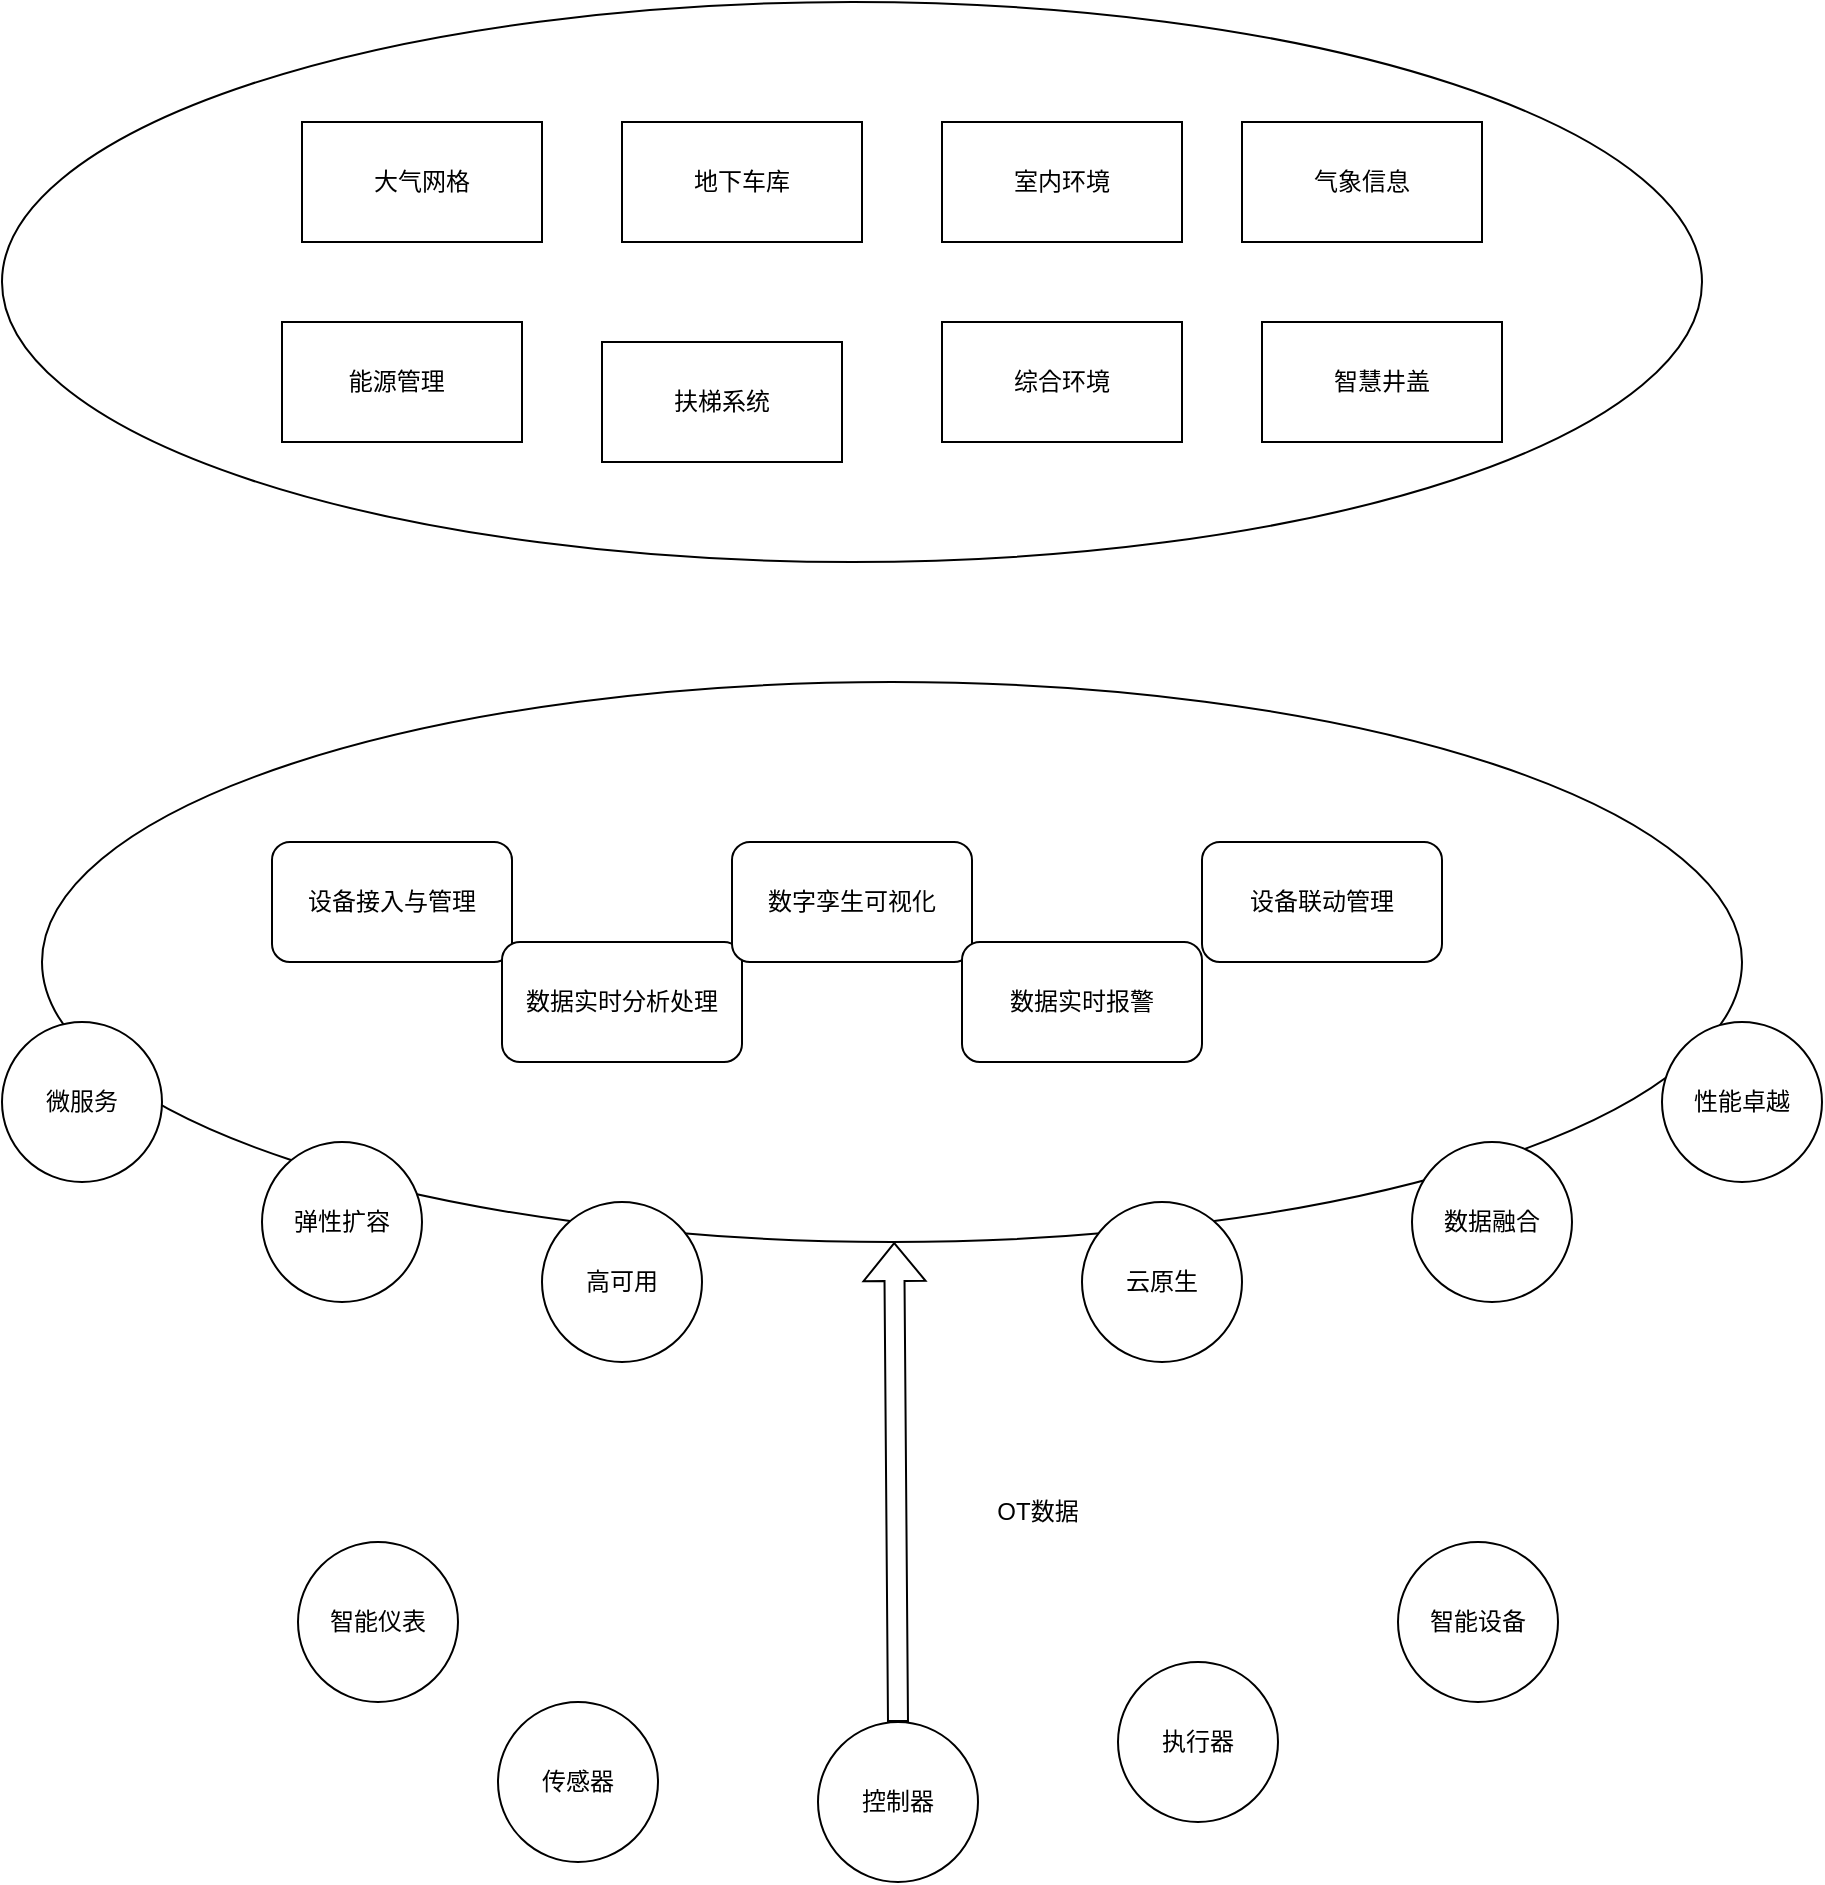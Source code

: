 <mxfile version="21.8.0" type="github" pages="2">
  <diagram name="第 1 页" id="m4n6hDYsiDirdl6bRJB4">
    <mxGraphModel dx="3007" dy="1836" grid="1" gridSize="10" guides="1" tooltips="1" connect="0" arrows="1" fold="1" page="0" pageScale="1" pageWidth="827" pageHeight="1169" math="0" shadow="0">
      <root>
        <mxCell id="0" />
        <mxCell id="1" parent="0" />
        <mxCell id="A2RylT53l24fVbUSSpzr-11" value="" style="ellipse;whiteSpace=wrap;html=1;" vertex="1" parent="1">
          <mxGeometry x="-110" y="320" width="850" height="280" as="geometry" />
        </mxCell>
        <mxCell id="A2RylT53l24fVbUSSpzr-12" value="传感器" style="ellipse;whiteSpace=wrap;html=1;aspect=fixed;" vertex="1" parent="1">
          <mxGeometry x="118" y="830" width="80" height="80" as="geometry" />
        </mxCell>
        <mxCell id="A2RylT53l24fVbUSSpzr-13" value="智能仪表" style="ellipse;whiteSpace=wrap;html=1;aspect=fixed;" vertex="1" parent="1">
          <mxGeometry x="18" y="750" width="80" height="80" as="geometry" />
        </mxCell>
        <mxCell id="A2RylT53l24fVbUSSpzr-14" value="智能设备" style="ellipse;whiteSpace=wrap;html=1;aspect=fixed;" vertex="1" parent="1">
          <mxGeometry x="568" y="750" width="80" height="80" as="geometry" />
        </mxCell>
        <mxCell id="9fvfTQMUhs5BRGIVsg79-3" style="edgeStyle=none;shape=flexArrow;rounded=0;orthogonalLoop=1;jettySize=auto;html=1;exitX=0.5;exitY=0;exitDx=0;exitDy=0;" edge="1" parent="1" source="A2RylT53l24fVbUSSpzr-15" target="A2RylT53l24fVbUSSpzr-11">
          <mxGeometry relative="1" as="geometry" />
        </mxCell>
        <mxCell id="A2RylT53l24fVbUSSpzr-15" value="控制器" style="ellipse;whiteSpace=wrap;html=1;aspect=fixed;" vertex="1" parent="1">
          <mxGeometry x="278" y="840" width="80" height="80" as="geometry" />
        </mxCell>
        <mxCell id="A2RylT53l24fVbUSSpzr-16" value="执行器" style="ellipse;whiteSpace=wrap;html=1;aspect=fixed;" vertex="1" parent="1">
          <mxGeometry x="428" y="810" width="80" height="80" as="geometry" />
        </mxCell>
        <mxCell id="A2RylT53l24fVbUSSpzr-18" value="设备接入与管理" style="rounded=1;whiteSpace=wrap;html=1;" vertex="1" parent="1">
          <mxGeometry x="5" y="400" width="120" height="60" as="geometry" />
        </mxCell>
        <mxCell id="A2RylT53l24fVbUSSpzr-19" value="数据实时分析处理" style="rounded=1;whiteSpace=wrap;html=1;" vertex="1" parent="1">
          <mxGeometry x="120" y="450" width="120" height="60" as="geometry" />
        </mxCell>
        <mxCell id="A2RylT53l24fVbUSSpzr-20" value="数字孪生可视化" style="rounded=1;whiteSpace=wrap;html=1;" vertex="1" parent="1">
          <mxGeometry x="235" y="400" width="120" height="60" as="geometry" />
        </mxCell>
        <mxCell id="tzziDudDFbOAvPlbdZH2-1" value="微服务" style="ellipse;whiteSpace=wrap;html=1;aspect=fixed;" vertex="1" parent="1">
          <mxGeometry x="-130" y="490" width="80" height="80" as="geometry" />
        </mxCell>
        <mxCell id="tzziDudDFbOAvPlbdZH2-2" value="弹性扩容" style="ellipse;whiteSpace=wrap;html=1;aspect=fixed;" vertex="1" parent="1">
          <mxGeometry y="550" width="80" height="80" as="geometry" />
        </mxCell>
        <mxCell id="tzziDudDFbOAvPlbdZH2-3" value="高可用" style="ellipse;whiteSpace=wrap;html=1;aspect=fixed;" vertex="1" parent="1">
          <mxGeometry x="140" y="580" width="80" height="80" as="geometry" />
        </mxCell>
        <mxCell id="9fvfTQMUhs5BRGIVsg79-1" value="云原生" style="ellipse;whiteSpace=wrap;html=1;aspect=fixed;" vertex="1" parent="1">
          <mxGeometry x="410" y="580" width="80" height="80" as="geometry" />
        </mxCell>
        <mxCell id="9fvfTQMUhs5BRGIVsg79-4" value="OT数据" style="text;html=1;strokeColor=none;fillColor=none;align=center;verticalAlign=middle;whiteSpace=wrap;rounded=0;" vertex="1" parent="1">
          <mxGeometry x="358" y="720" width="60" height="30" as="geometry" />
        </mxCell>
        <mxCell id="yXAIQGuGqbTr4wLGrfCE-1" value="数据实时报警" style="rounded=1;whiteSpace=wrap;html=1;" vertex="1" parent="1">
          <mxGeometry x="350" y="450" width="120" height="60" as="geometry" />
        </mxCell>
        <mxCell id="f41eiya6HIp1YsTFvvdj-1" value="设备联动管理" style="rounded=1;whiteSpace=wrap;html=1;" vertex="1" parent="1">
          <mxGeometry x="470" y="400" width="120" height="60" as="geometry" />
        </mxCell>
        <mxCell id="nyZTaArL1QzKfZiclIyR-1" value="数据融合" style="ellipse;whiteSpace=wrap;html=1;aspect=fixed;" vertex="1" parent="1">
          <mxGeometry x="575" y="550" width="80" height="80" as="geometry" />
        </mxCell>
        <mxCell id="nyZTaArL1QzKfZiclIyR-2" value="性能卓越" style="ellipse;whiteSpace=wrap;html=1;aspect=fixed;" vertex="1" parent="1">
          <mxGeometry x="700" y="490" width="80" height="80" as="geometry" />
        </mxCell>
        <mxCell id="A2RylT53l24fVbUSSpzr-9" value="" style="ellipse;whiteSpace=wrap;html=1;" vertex="1" parent="1">
          <mxGeometry x="-130" y="-20" width="850" height="280" as="geometry" />
        </mxCell>
        <mxCell id="A2RylT53l24fVbUSSpzr-1" value="大气网格" style="rounded=0;whiteSpace=wrap;html=1;" vertex="1" parent="1">
          <mxGeometry x="20" y="40" width="120" height="60" as="geometry" />
        </mxCell>
        <mxCell id="A2RylT53l24fVbUSSpzr-2" value="能源管理&lt;span style=&quot;white-space: pre;&quot;&gt;&#x9;&lt;/span&gt;" style="rounded=0;whiteSpace=wrap;html=1;" vertex="1" parent="1">
          <mxGeometry x="10" y="140" width="120" height="60" as="geometry" />
        </mxCell>
        <mxCell id="A2RylT53l24fVbUSSpzr-3" value="地下车库" style="rounded=0;whiteSpace=wrap;html=1;" vertex="1" parent="1">
          <mxGeometry x="180" y="40" width="120" height="60" as="geometry" />
        </mxCell>
        <mxCell id="A2RylT53l24fVbUSSpzr-4" value="扶梯系统" style="rounded=0;whiteSpace=wrap;html=1;" vertex="1" parent="1">
          <mxGeometry x="170" y="150" width="120" height="60" as="geometry" />
        </mxCell>
        <mxCell id="A2RylT53l24fVbUSSpzr-5" value="综合环境" style="rounded=0;whiteSpace=wrap;html=1;" vertex="1" parent="1">
          <mxGeometry x="340" y="140" width="120" height="60" as="geometry" />
        </mxCell>
        <mxCell id="A2RylT53l24fVbUSSpzr-6" value="室内环境" style="rounded=0;whiteSpace=wrap;html=1;" vertex="1" parent="1">
          <mxGeometry x="340" y="40" width="120" height="60" as="geometry" />
        </mxCell>
        <mxCell id="A2RylT53l24fVbUSSpzr-7" value="气象信息" style="rounded=0;whiteSpace=wrap;html=1;" vertex="1" parent="1">
          <mxGeometry x="490" y="40" width="120" height="60" as="geometry" />
        </mxCell>
        <mxCell id="A2RylT53l24fVbUSSpzr-8" value="智慧井盖" style="rounded=0;whiteSpace=wrap;html=1;" vertex="1" parent="1">
          <mxGeometry x="500" y="140" width="120" height="60" as="geometry" />
        </mxCell>
      </root>
    </mxGraphModel>
  </diagram>
  <diagram id="pRVTCiDznoJP4SaoYn0O" name="第 2 页">
    <mxGraphModel dx="2234" dy="1190" grid="1" gridSize="10" guides="1" tooltips="1" connect="1" arrows="1" fold="1" page="0" pageScale="1" pageWidth="827" pageHeight="1169" background="none" math="0" shadow="0">
      <root>
        <mxCell id="0" />
        <mxCell id="1" parent="0" />
        <mxCell id="f5ulscrtCfo3O-M_z-IR-1" value="" style="rounded=0;whiteSpace=wrap;html=1;" vertex="1" parent="1">
          <mxGeometry x="-440" y="-160" width="1220" height="690" as="geometry" />
        </mxCell>
        <mxCell id="f5ulscrtCfo3O-M_z-IR-2" value="" style="rounded=0;whiteSpace=wrap;html=1;" vertex="1" parent="1">
          <mxGeometry x="-440" y="-160" width="1220" height="80" as="geometry" />
        </mxCell>
        <mxCell id="f5ulscrtCfo3O-M_z-IR-3" value="解决方案" style="rounded=0;whiteSpace=wrap;html=1;" vertex="1" parent="1">
          <mxGeometry x="-440" y="-160" width="120" height="80" as="geometry" />
        </mxCell>
        <mxCell id="f5ulscrtCfo3O-M_z-IR-5" value="气象信息" style="ellipse;shape=cloud;whiteSpace=wrap;html=1;" vertex="1" parent="1">
          <mxGeometry x="-290" y="-165" width="120" height="80" as="geometry" />
        </mxCell>
        <mxCell id="HFZHDvBWf78-072OfC1B-1" value="地下车库" style="ellipse;shape=cloud;whiteSpace=wrap;html=1;" vertex="1" parent="1">
          <mxGeometry x="-140" y="-165" width="120" height="80" as="geometry" />
        </mxCell>
        <mxCell id="HFZHDvBWf78-072OfC1B-2" value="室内环境" style="ellipse;shape=cloud;whiteSpace=wrap;html=1;" vertex="1" parent="1">
          <mxGeometry x="10" y="-165" width="120" height="80" as="geometry" />
        </mxCell>
        <mxCell id="HFZHDvBWf78-072OfC1B-3" value="大气网格" style="ellipse;shape=cloud;whiteSpace=wrap;html=1;" vertex="1" parent="1">
          <mxGeometry x="190" y="-165" width="120" height="80" as="geometry" />
        </mxCell>
        <mxCell id="HFZHDvBWf78-072OfC1B-4" value="能源管理" style="ellipse;shape=cloud;whiteSpace=wrap;html=1;" vertex="1" parent="1">
          <mxGeometry x="370" y="-165" width="120" height="80" as="geometry" />
        </mxCell>
        <mxCell id="HFZHDvBWf78-072OfC1B-5" value="扶梯系统" style="ellipse;shape=cloud;whiteSpace=wrap;html=1;" vertex="1" parent="1">
          <mxGeometry x="580" y="-165" width="120" height="80" as="geometry" />
        </mxCell>
        <mxCell id="HFZHDvBWf78-072OfC1B-9" value="" style="rounded=0;whiteSpace=wrap;html=1;" vertex="1" parent="1">
          <mxGeometry x="-440" y="390" width="1220" height="140" as="geometry" />
        </mxCell>
        <mxCell id="HFZHDvBWf78-072OfC1B-7" value="Iaas" style="rounded=0;whiteSpace=wrap;html=1;" vertex="1" parent="1">
          <mxGeometry x="-440" y="390" width="120" height="140" as="geometry" />
        </mxCell>
        <mxCell id="HFZHDvBWf78-072OfC1B-11" value="" style="rounded=0;whiteSpace=wrap;html=1;" vertex="1" parent="1">
          <mxGeometry x="-320" y="470" width="520" height="60" as="geometry" />
        </mxCell>
        <mxCell id="HFZHDvBWf78-072OfC1B-12" value="" style="rounded=0;whiteSpace=wrap;html=1;" vertex="1" parent="1">
          <mxGeometry x="-320" y="390" width="120" height="60" as="geometry" />
        </mxCell>
        <mxCell id="HFZHDvBWf78-072OfC1B-13" value="公有云" style="text;html=1;strokeColor=none;fillColor=none;align=center;verticalAlign=middle;whiteSpace=wrap;rounded=0;" vertex="1" parent="1">
          <mxGeometry x="-320" y="485" width="60" height="30" as="geometry" />
        </mxCell>
        <mxCell id="HFZHDvBWf78-072OfC1B-14" value="" style="rounded=0;whiteSpace=wrap;html=1;" vertex="1" parent="1">
          <mxGeometry x="260" y="470" width="520" height="60" as="geometry" />
        </mxCell>
        <mxCell id="oORojC2WzDqyx_4yr0OH-1" value="阿里云" style="rounded=0;whiteSpace=wrap;html=1;" vertex="1" parent="1">
          <mxGeometry x="-210" y="470" width="120" height="60" as="geometry" />
        </mxCell>
        <mxCell id="oORojC2WzDqyx_4yr0OH-2" value="aws" style="rounded=0;whiteSpace=wrap;html=1;" vertex="1" parent="1">
          <mxGeometry x="-70" y="470" width="120" height="60" as="geometry" />
        </mxCell>
        <mxCell id="oORojC2WzDqyx_4yr0OH-3" value="Azure" style="rounded=0;whiteSpace=wrap;html=1;" vertex="1" parent="1">
          <mxGeometry x="70" y="470" width="120" height="60" as="geometry" />
        </mxCell>
        <mxCell id="oORojC2WzDqyx_4yr0OH-4" value="私有云" style="text;html=1;strokeColor=none;fillColor=none;align=center;verticalAlign=middle;whiteSpace=wrap;rounded=0;" vertex="1" parent="1">
          <mxGeometry x="260" y="485" width="60" height="30" as="geometry" />
        </mxCell>
        <mxCell id="oORojC2WzDqyx_4yr0OH-5" value="openstack" style="rounded=0;whiteSpace=wrap;html=1;" vertex="1" parent="1">
          <mxGeometry x="480" y="470" width="120" height="60" as="geometry" />
        </mxCell>
      </root>
    </mxGraphModel>
  </diagram>
</mxfile>
